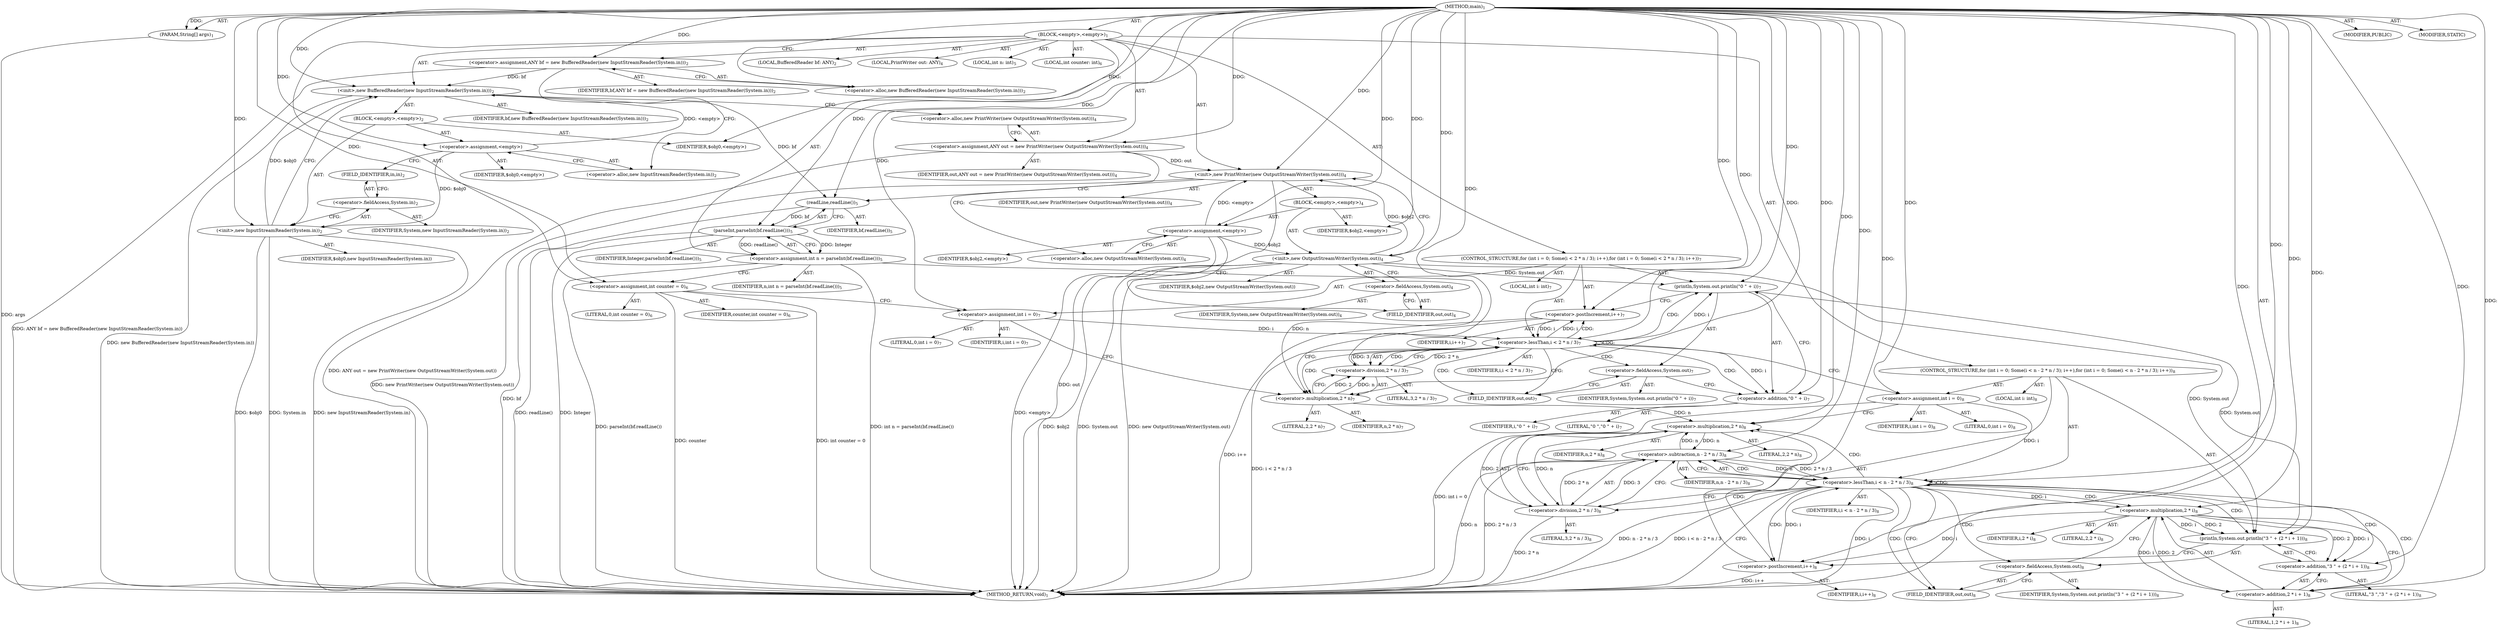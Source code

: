 digraph "main" {  
"21" [label = <(METHOD,main)<SUB>1</SUB>> ]
"22" [label = <(PARAM,String[] args)<SUB>1</SUB>> ]
"23" [label = <(BLOCK,&lt;empty&gt;,&lt;empty&gt;)<SUB>1</SUB>> ]
"4" [label = <(LOCAL,BufferedReader bf: ANY)<SUB>2</SUB>> ]
"24" [label = <(&lt;operator&gt;.assignment,ANY bf = new BufferedReader(new InputStreamReader(System.in)))<SUB>2</SUB>> ]
"25" [label = <(IDENTIFIER,bf,ANY bf = new BufferedReader(new InputStreamReader(System.in)))<SUB>2</SUB>> ]
"26" [label = <(&lt;operator&gt;.alloc,new BufferedReader(new InputStreamReader(System.in)))<SUB>2</SUB>> ]
"27" [label = <(&lt;init&gt;,new BufferedReader(new InputStreamReader(System.in)))<SUB>2</SUB>> ]
"3" [label = <(IDENTIFIER,bf,new BufferedReader(new InputStreamReader(System.in)))<SUB>2</SUB>> ]
"28" [label = <(BLOCK,&lt;empty&gt;,&lt;empty&gt;)<SUB>2</SUB>> ]
"29" [label = <(&lt;operator&gt;.assignment,&lt;empty&gt;)> ]
"30" [label = <(IDENTIFIER,$obj0,&lt;empty&gt;)> ]
"31" [label = <(&lt;operator&gt;.alloc,new InputStreamReader(System.in))<SUB>2</SUB>> ]
"32" [label = <(&lt;init&gt;,new InputStreamReader(System.in))<SUB>2</SUB>> ]
"33" [label = <(IDENTIFIER,$obj0,new InputStreamReader(System.in))> ]
"34" [label = <(&lt;operator&gt;.fieldAccess,System.in)<SUB>2</SUB>> ]
"35" [label = <(IDENTIFIER,System,new InputStreamReader(System.in))<SUB>2</SUB>> ]
"36" [label = <(FIELD_IDENTIFIER,in,in)<SUB>2</SUB>> ]
"37" [label = <(IDENTIFIER,$obj0,&lt;empty&gt;)> ]
"6" [label = <(LOCAL,PrintWriter out: ANY)<SUB>4</SUB>> ]
"38" [label = <(&lt;operator&gt;.assignment,ANY out = new PrintWriter(new OutputStreamWriter(System.out)))<SUB>4</SUB>> ]
"39" [label = <(IDENTIFIER,out,ANY out = new PrintWriter(new OutputStreamWriter(System.out)))<SUB>4</SUB>> ]
"40" [label = <(&lt;operator&gt;.alloc,new PrintWriter(new OutputStreamWriter(System.out)))<SUB>4</SUB>> ]
"41" [label = <(&lt;init&gt;,new PrintWriter(new OutputStreamWriter(System.out)))<SUB>4</SUB>> ]
"5" [label = <(IDENTIFIER,out,new PrintWriter(new OutputStreamWriter(System.out)))<SUB>4</SUB>> ]
"42" [label = <(BLOCK,&lt;empty&gt;,&lt;empty&gt;)<SUB>4</SUB>> ]
"43" [label = <(&lt;operator&gt;.assignment,&lt;empty&gt;)> ]
"44" [label = <(IDENTIFIER,$obj2,&lt;empty&gt;)> ]
"45" [label = <(&lt;operator&gt;.alloc,new OutputStreamWriter(System.out))<SUB>4</SUB>> ]
"46" [label = <(&lt;init&gt;,new OutputStreamWriter(System.out))<SUB>4</SUB>> ]
"47" [label = <(IDENTIFIER,$obj2,new OutputStreamWriter(System.out))> ]
"48" [label = <(&lt;operator&gt;.fieldAccess,System.out)<SUB>4</SUB>> ]
"49" [label = <(IDENTIFIER,System,new OutputStreamWriter(System.out))<SUB>4</SUB>> ]
"50" [label = <(FIELD_IDENTIFIER,out,out)<SUB>4</SUB>> ]
"51" [label = <(IDENTIFIER,$obj2,&lt;empty&gt;)> ]
"52" [label = <(LOCAL,int n: int)<SUB>5</SUB>> ]
"53" [label = <(&lt;operator&gt;.assignment,int n = parseInt(bf.readLine()))<SUB>5</SUB>> ]
"54" [label = <(IDENTIFIER,n,int n = parseInt(bf.readLine()))<SUB>5</SUB>> ]
"55" [label = <(parseInt,parseInt(bf.readLine()))<SUB>5</SUB>> ]
"56" [label = <(IDENTIFIER,Integer,parseInt(bf.readLine()))<SUB>5</SUB>> ]
"57" [label = <(readLine,readLine())<SUB>5</SUB>> ]
"58" [label = <(IDENTIFIER,bf,readLine())<SUB>5</SUB>> ]
"59" [label = <(LOCAL,int counter: int)<SUB>6</SUB>> ]
"60" [label = <(&lt;operator&gt;.assignment,int counter = 0)<SUB>6</SUB>> ]
"61" [label = <(IDENTIFIER,counter,int counter = 0)<SUB>6</SUB>> ]
"62" [label = <(LITERAL,0,int counter = 0)<SUB>6</SUB>> ]
"63" [label = <(CONTROL_STRUCTURE,for (int i = 0; Some(i &lt; 2 * n / 3); i++),for (int i = 0; Some(i &lt; 2 * n / 3); i++))<SUB>7</SUB>> ]
"64" [label = <(LOCAL,int i: int)<SUB>7</SUB>> ]
"65" [label = <(&lt;operator&gt;.assignment,int i = 0)<SUB>7</SUB>> ]
"66" [label = <(IDENTIFIER,i,int i = 0)<SUB>7</SUB>> ]
"67" [label = <(LITERAL,0,int i = 0)<SUB>7</SUB>> ]
"68" [label = <(&lt;operator&gt;.lessThan,i &lt; 2 * n / 3)<SUB>7</SUB>> ]
"69" [label = <(IDENTIFIER,i,i &lt; 2 * n / 3)<SUB>7</SUB>> ]
"70" [label = <(&lt;operator&gt;.division,2 * n / 3)<SUB>7</SUB>> ]
"71" [label = <(&lt;operator&gt;.multiplication,2 * n)<SUB>7</SUB>> ]
"72" [label = <(LITERAL,2,2 * n)<SUB>7</SUB>> ]
"73" [label = <(IDENTIFIER,n,2 * n)<SUB>7</SUB>> ]
"74" [label = <(LITERAL,3,2 * n / 3)<SUB>7</SUB>> ]
"75" [label = <(&lt;operator&gt;.postIncrement,i++)<SUB>7</SUB>> ]
"76" [label = <(IDENTIFIER,i,i++)<SUB>7</SUB>> ]
"77" [label = <(println,System.out.println(&quot;0 &quot; + i))<SUB>7</SUB>> ]
"78" [label = <(&lt;operator&gt;.fieldAccess,System.out)<SUB>7</SUB>> ]
"79" [label = <(IDENTIFIER,System,System.out.println(&quot;0 &quot; + i))<SUB>7</SUB>> ]
"80" [label = <(FIELD_IDENTIFIER,out,out)<SUB>7</SUB>> ]
"81" [label = <(&lt;operator&gt;.addition,&quot;0 &quot; + i)<SUB>7</SUB>> ]
"82" [label = <(LITERAL,&quot;0 &quot;,&quot;0 &quot; + i)<SUB>7</SUB>> ]
"83" [label = <(IDENTIFIER,i,&quot;0 &quot; + i)<SUB>7</SUB>> ]
"84" [label = <(CONTROL_STRUCTURE,for (int i = 0; Some(i &lt; n - 2 * n / 3); i++),for (int i = 0; Some(i &lt; n - 2 * n / 3); i++))<SUB>8</SUB>> ]
"85" [label = <(LOCAL,int i: int)<SUB>8</SUB>> ]
"86" [label = <(&lt;operator&gt;.assignment,int i = 0)<SUB>8</SUB>> ]
"87" [label = <(IDENTIFIER,i,int i = 0)<SUB>8</SUB>> ]
"88" [label = <(LITERAL,0,int i = 0)<SUB>8</SUB>> ]
"89" [label = <(&lt;operator&gt;.lessThan,i &lt; n - 2 * n / 3)<SUB>8</SUB>> ]
"90" [label = <(IDENTIFIER,i,i &lt; n - 2 * n / 3)<SUB>8</SUB>> ]
"91" [label = <(&lt;operator&gt;.subtraction,n - 2 * n / 3)<SUB>8</SUB>> ]
"92" [label = <(IDENTIFIER,n,n - 2 * n / 3)<SUB>8</SUB>> ]
"93" [label = <(&lt;operator&gt;.division,2 * n / 3)<SUB>8</SUB>> ]
"94" [label = <(&lt;operator&gt;.multiplication,2 * n)<SUB>8</SUB>> ]
"95" [label = <(LITERAL,2,2 * n)<SUB>8</SUB>> ]
"96" [label = <(IDENTIFIER,n,2 * n)<SUB>8</SUB>> ]
"97" [label = <(LITERAL,3,2 * n / 3)<SUB>8</SUB>> ]
"98" [label = <(&lt;operator&gt;.postIncrement,i++)<SUB>8</SUB>> ]
"99" [label = <(IDENTIFIER,i,i++)<SUB>8</SUB>> ]
"100" [label = <(println,System.out.println(&quot;3 &quot; + (2 * i + 1)))<SUB>8</SUB>> ]
"101" [label = <(&lt;operator&gt;.fieldAccess,System.out)<SUB>8</SUB>> ]
"102" [label = <(IDENTIFIER,System,System.out.println(&quot;3 &quot; + (2 * i + 1)))<SUB>8</SUB>> ]
"103" [label = <(FIELD_IDENTIFIER,out,out)<SUB>8</SUB>> ]
"104" [label = <(&lt;operator&gt;.addition,&quot;3 &quot; + (2 * i + 1))<SUB>8</SUB>> ]
"105" [label = <(LITERAL,&quot;3 &quot;,&quot;3 &quot; + (2 * i + 1))<SUB>8</SUB>> ]
"106" [label = <(&lt;operator&gt;.addition,2 * i + 1)<SUB>8</SUB>> ]
"107" [label = <(&lt;operator&gt;.multiplication,2 * i)<SUB>8</SUB>> ]
"108" [label = <(LITERAL,2,2 * i)<SUB>8</SUB>> ]
"109" [label = <(IDENTIFIER,i,2 * i)<SUB>8</SUB>> ]
"110" [label = <(LITERAL,1,2 * i + 1)<SUB>8</SUB>> ]
"111" [label = <(MODIFIER,PUBLIC)> ]
"112" [label = <(MODIFIER,STATIC)> ]
"113" [label = <(METHOD_RETURN,void)<SUB>1</SUB>> ]
  "21" -> "22"  [ label = "AST: "] 
  "21" -> "23"  [ label = "AST: "] 
  "21" -> "111"  [ label = "AST: "] 
  "21" -> "112"  [ label = "AST: "] 
  "21" -> "113"  [ label = "AST: "] 
  "23" -> "4"  [ label = "AST: "] 
  "23" -> "24"  [ label = "AST: "] 
  "23" -> "27"  [ label = "AST: "] 
  "23" -> "6"  [ label = "AST: "] 
  "23" -> "38"  [ label = "AST: "] 
  "23" -> "41"  [ label = "AST: "] 
  "23" -> "52"  [ label = "AST: "] 
  "23" -> "53"  [ label = "AST: "] 
  "23" -> "59"  [ label = "AST: "] 
  "23" -> "60"  [ label = "AST: "] 
  "23" -> "63"  [ label = "AST: "] 
  "23" -> "84"  [ label = "AST: "] 
  "24" -> "25"  [ label = "AST: "] 
  "24" -> "26"  [ label = "AST: "] 
  "27" -> "3"  [ label = "AST: "] 
  "27" -> "28"  [ label = "AST: "] 
  "28" -> "29"  [ label = "AST: "] 
  "28" -> "32"  [ label = "AST: "] 
  "28" -> "37"  [ label = "AST: "] 
  "29" -> "30"  [ label = "AST: "] 
  "29" -> "31"  [ label = "AST: "] 
  "32" -> "33"  [ label = "AST: "] 
  "32" -> "34"  [ label = "AST: "] 
  "34" -> "35"  [ label = "AST: "] 
  "34" -> "36"  [ label = "AST: "] 
  "38" -> "39"  [ label = "AST: "] 
  "38" -> "40"  [ label = "AST: "] 
  "41" -> "5"  [ label = "AST: "] 
  "41" -> "42"  [ label = "AST: "] 
  "42" -> "43"  [ label = "AST: "] 
  "42" -> "46"  [ label = "AST: "] 
  "42" -> "51"  [ label = "AST: "] 
  "43" -> "44"  [ label = "AST: "] 
  "43" -> "45"  [ label = "AST: "] 
  "46" -> "47"  [ label = "AST: "] 
  "46" -> "48"  [ label = "AST: "] 
  "48" -> "49"  [ label = "AST: "] 
  "48" -> "50"  [ label = "AST: "] 
  "53" -> "54"  [ label = "AST: "] 
  "53" -> "55"  [ label = "AST: "] 
  "55" -> "56"  [ label = "AST: "] 
  "55" -> "57"  [ label = "AST: "] 
  "57" -> "58"  [ label = "AST: "] 
  "60" -> "61"  [ label = "AST: "] 
  "60" -> "62"  [ label = "AST: "] 
  "63" -> "64"  [ label = "AST: "] 
  "63" -> "65"  [ label = "AST: "] 
  "63" -> "68"  [ label = "AST: "] 
  "63" -> "75"  [ label = "AST: "] 
  "63" -> "77"  [ label = "AST: "] 
  "65" -> "66"  [ label = "AST: "] 
  "65" -> "67"  [ label = "AST: "] 
  "68" -> "69"  [ label = "AST: "] 
  "68" -> "70"  [ label = "AST: "] 
  "70" -> "71"  [ label = "AST: "] 
  "70" -> "74"  [ label = "AST: "] 
  "71" -> "72"  [ label = "AST: "] 
  "71" -> "73"  [ label = "AST: "] 
  "75" -> "76"  [ label = "AST: "] 
  "77" -> "78"  [ label = "AST: "] 
  "77" -> "81"  [ label = "AST: "] 
  "78" -> "79"  [ label = "AST: "] 
  "78" -> "80"  [ label = "AST: "] 
  "81" -> "82"  [ label = "AST: "] 
  "81" -> "83"  [ label = "AST: "] 
  "84" -> "85"  [ label = "AST: "] 
  "84" -> "86"  [ label = "AST: "] 
  "84" -> "89"  [ label = "AST: "] 
  "84" -> "98"  [ label = "AST: "] 
  "84" -> "100"  [ label = "AST: "] 
  "86" -> "87"  [ label = "AST: "] 
  "86" -> "88"  [ label = "AST: "] 
  "89" -> "90"  [ label = "AST: "] 
  "89" -> "91"  [ label = "AST: "] 
  "91" -> "92"  [ label = "AST: "] 
  "91" -> "93"  [ label = "AST: "] 
  "93" -> "94"  [ label = "AST: "] 
  "93" -> "97"  [ label = "AST: "] 
  "94" -> "95"  [ label = "AST: "] 
  "94" -> "96"  [ label = "AST: "] 
  "98" -> "99"  [ label = "AST: "] 
  "100" -> "101"  [ label = "AST: "] 
  "100" -> "104"  [ label = "AST: "] 
  "101" -> "102"  [ label = "AST: "] 
  "101" -> "103"  [ label = "AST: "] 
  "104" -> "105"  [ label = "AST: "] 
  "104" -> "106"  [ label = "AST: "] 
  "106" -> "107"  [ label = "AST: "] 
  "106" -> "110"  [ label = "AST: "] 
  "107" -> "108"  [ label = "AST: "] 
  "107" -> "109"  [ label = "AST: "] 
  "24" -> "31"  [ label = "CFG: "] 
  "27" -> "40"  [ label = "CFG: "] 
  "38" -> "45"  [ label = "CFG: "] 
  "41" -> "57"  [ label = "CFG: "] 
  "53" -> "60"  [ label = "CFG: "] 
  "60" -> "65"  [ label = "CFG: "] 
  "26" -> "24"  [ label = "CFG: "] 
  "40" -> "38"  [ label = "CFG: "] 
  "55" -> "53"  [ label = "CFG: "] 
  "65" -> "71"  [ label = "CFG: "] 
  "68" -> "80"  [ label = "CFG: "] 
  "68" -> "86"  [ label = "CFG: "] 
  "75" -> "71"  [ label = "CFG: "] 
  "77" -> "75"  [ label = "CFG: "] 
  "86" -> "94"  [ label = "CFG: "] 
  "89" -> "113"  [ label = "CFG: "] 
  "89" -> "103"  [ label = "CFG: "] 
  "98" -> "94"  [ label = "CFG: "] 
  "100" -> "98"  [ label = "CFG: "] 
  "29" -> "36"  [ label = "CFG: "] 
  "32" -> "27"  [ label = "CFG: "] 
  "43" -> "50"  [ label = "CFG: "] 
  "46" -> "41"  [ label = "CFG: "] 
  "57" -> "55"  [ label = "CFG: "] 
  "70" -> "68"  [ label = "CFG: "] 
  "78" -> "81"  [ label = "CFG: "] 
  "81" -> "77"  [ label = "CFG: "] 
  "91" -> "89"  [ label = "CFG: "] 
  "101" -> "107"  [ label = "CFG: "] 
  "104" -> "100"  [ label = "CFG: "] 
  "31" -> "29"  [ label = "CFG: "] 
  "34" -> "32"  [ label = "CFG: "] 
  "45" -> "43"  [ label = "CFG: "] 
  "48" -> "46"  [ label = "CFG: "] 
  "71" -> "70"  [ label = "CFG: "] 
  "80" -> "78"  [ label = "CFG: "] 
  "93" -> "91"  [ label = "CFG: "] 
  "103" -> "101"  [ label = "CFG: "] 
  "106" -> "104"  [ label = "CFG: "] 
  "36" -> "34"  [ label = "CFG: "] 
  "50" -> "48"  [ label = "CFG: "] 
  "94" -> "93"  [ label = "CFG: "] 
  "107" -> "106"  [ label = "CFG: "] 
  "21" -> "26"  [ label = "CFG: "] 
  "22" -> "113"  [ label = "DDG: args"] 
  "24" -> "113"  [ label = "DDG: ANY bf = new BufferedReader(new InputStreamReader(System.in))"] 
  "32" -> "113"  [ label = "DDG: $obj0"] 
  "32" -> "113"  [ label = "DDG: System.in"] 
  "32" -> "113"  [ label = "DDG: new InputStreamReader(System.in)"] 
  "27" -> "113"  [ label = "DDG: new BufferedReader(new InputStreamReader(System.in))"] 
  "38" -> "113"  [ label = "DDG: ANY out = new PrintWriter(new OutputStreamWriter(System.out))"] 
  "41" -> "113"  [ label = "DDG: out"] 
  "43" -> "113"  [ label = "DDG: &lt;empty&gt;"] 
  "46" -> "113"  [ label = "DDG: $obj2"] 
  "46" -> "113"  [ label = "DDG: System.out"] 
  "46" -> "113"  [ label = "DDG: new OutputStreamWriter(System.out)"] 
  "41" -> "113"  [ label = "DDG: new PrintWriter(new OutputStreamWriter(System.out))"] 
  "57" -> "113"  [ label = "DDG: bf"] 
  "55" -> "113"  [ label = "DDG: readLine()"] 
  "53" -> "113"  [ label = "DDG: parseInt(bf.readLine())"] 
  "53" -> "113"  [ label = "DDG: int n = parseInt(bf.readLine())"] 
  "60" -> "113"  [ label = "DDG: counter"] 
  "60" -> "113"  [ label = "DDG: int counter = 0"] 
  "68" -> "113"  [ label = "DDG: i &lt; 2 * n / 3"] 
  "86" -> "113"  [ label = "DDG: int i = 0"] 
  "89" -> "113"  [ label = "DDG: i"] 
  "91" -> "113"  [ label = "DDG: n"] 
  "93" -> "113"  [ label = "DDG: 2 * n"] 
  "91" -> "113"  [ label = "DDG: 2 * n / 3"] 
  "89" -> "113"  [ label = "DDG: n - 2 * n / 3"] 
  "89" -> "113"  [ label = "DDG: i &lt; n - 2 * n / 3"] 
  "98" -> "113"  [ label = "DDG: i++"] 
  "75" -> "113"  [ label = "DDG: i++"] 
  "55" -> "113"  [ label = "DDG: Integer"] 
  "21" -> "22"  [ label = "DDG: "] 
  "21" -> "24"  [ label = "DDG: "] 
  "21" -> "38"  [ label = "DDG: "] 
  "55" -> "53"  [ label = "DDG: Integer"] 
  "55" -> "53"  [ label = "DDG: readLine()"] 
  "21" -> "60"  [ label = "DDG: "] 
  "24" -> "27"  [ label = "DDG: bf"] 
  "21" -> "27"  [ label = "DDG: "] 
  "29" -> "27"  [ label = "DDG: &lt;empty&gt;"] 
  "32" -> "27"  [ label = "DDG: $obj0"] 
  "38" -> "41"  [ label = "DDG: out"] 
  "21" -> "41"  [ label = "DDG: "] 
  "43" -> "41"  [ label = "DDG: &lt;empty&gt;"] 
  "46" -> "41"  [ label = "DDG: $obj2"] 
  "21" -> "65"  [ label = "DDG: "] 
  "21" -> "86"  [ label = "DDG: "] 
  "21" -> "29"  [ label = "DDG: "] 
  "21" -> "37"  [ label = "DDG: "] 
  "21" -> "43"  [ label = "DDG: "] 
  "21" -> "51"  [ label = "DDG: "] 
  "21" -> "55"  [ label = "DDG: "] 
  "57" -> "55"  [ label = "DDG: bf"] 
  "65" -> "68"  [ label = "DDG: i"] 
  "75" -> "68"  [ label = "DDG: i"] 
  "21" -> "68"  [ label = "DDG: "] 
  "70" -> "68"  [ label = "DDG: 2 * n"] 
  "70" -> "68"  [ label = "DDG: 3"] 
  "21" -> "75"  [ label = "DDG: "] 
  "68" -> "75"  [ label = "DDG: i"] 
  "46" -> "77"  [ label = "DDG: System.out"] 
  "21" -> "77"  [ label = "DDG: "] 
  "68" -> "77"  [ label = "DDG: i"] 
  "86" -> "89"  [ label = "DDG: i"] 
  "98" -> "89"  [ label = "DDG: i"] 
  "21" -> "89"  [ label = "DDG: "] 
  "91" -> "89"  [ label = "DDG: n"] 
  "91" -> "89"  [ label = "DDG: 2 * n / 3"] 
  "107" -> "98"  [ label = "DDG: i"] 
  "21" -> "98"  [ label = "DDG: "] 
  "46" -> "100"  [ label = "DDG: System.out"] 
  "77" -> "100"  [ label = "DDG: System.out"] 
  "21" -> "100"  [ label = "DDG: "] 
  "107" -> "100"  [ label = "DDG: 2"] 
  "107" -> "100"  [ label = "DDG: i"] 
  "29" -> "32"  [ label = "DDG: $obj0"] 
  "21" -> "32"  [ label = "DDG: "] 
  "43" -> "46"  [ label = "DDG: $obj2"] 
  "21" -> "46"  [ label = "DDG: "] 
  "27" -> "57"  [ label = "DDG: bf"] 
  "21" -> "57"  [ label = "DDG: "] 
  "71" -> "70"  [ label = "DDG: 2"] 
  "71" -> "70"  [ label = "DDG: n"] 
  "21" -> "70"  [ label = "DDG: "] 
  "21" -> "81"  [ label = "DDG: "] 
  "68" -> "81"  [ label = "DDG: i"] 
  "94" -> "91"  [ label = "DDG: n"] 
  "21" -> "91"  [ label = "DDG: "] 
  "93" -> "91"  [ label = "DDG: 2 * n"] 
  "93" -> "91"  [ label = "DDG: 3"] 
  "21" -> "104"  [ label = "DDG: "] 
  "107" -> "104"  [ label = "DDG: 2"] 
  "107" -> "104"  [ label = "DDG: i"] 
  "21" -> "71"  [ label = "DDG: "] 
  "53" -> "71"  [ label = "DDG: n"] 
  "94" -> "93"  [ label = "DDG: 2"] 
  "94" -> "93"  [ label = "DDG: n"] 
  "21" -> "93"  [ label = "DDG: "] 
  "107" -> "106"  [ label = "DDG: 2"] 
  "107" -> "106"  [ label = "DDG: i"] 
  "21" -> "106"  [ label = "DDG: "] 
  "21" -> "94"  [ label = "DDG: "] 
  "71" -> "94"  [ label = "DDG: n"] 
  "91" -> "94"  [ label = "DDG: n"] 
  "21" -> "107"  [ label = "DDG: "] 
  "89" -> "107"  [ label = "DDG: i"] 
  "68" -> "80"  [ label = "CDG: "] 
  "68" -> "68"  [ label = "CDG: "] 
  "68" -> "77"  [ label = "CDG: "] 
  "68" -> "71"  [ label = "CDG: "] 
  "68" -> "75"  [ label = "CDG: "] 
  "68" -> "81"  [ label = "CDG: "] 
  "68" -> "70"  [ label = "CDG: "] 
  "68" -> "78"  [ label = "CDG: "] 
  "89" -> "107"  [ label = "CDG: "] 
  "89" -> "94"  [ label = "CDG: "] 
  "89" -> "89"  [ label = "CDG: "] 
  "89" -> "98"  [ label = "CDG: "] 
  "89" -> "100"  [ label = "CDG: "] 
  "89" -> "103"  [ label = "CDG: "] 
  "89" -> "104"  [ label = "CDG: "] 
  "89" -> "106"  [ label = "CDG: "] 
  "89" -> "91"  [ label = "CDG: "] 
  "89" -> "93"  [ label = "CDG: "] 
  "89" -> "101"  [ label = "CDG: "] 
}
